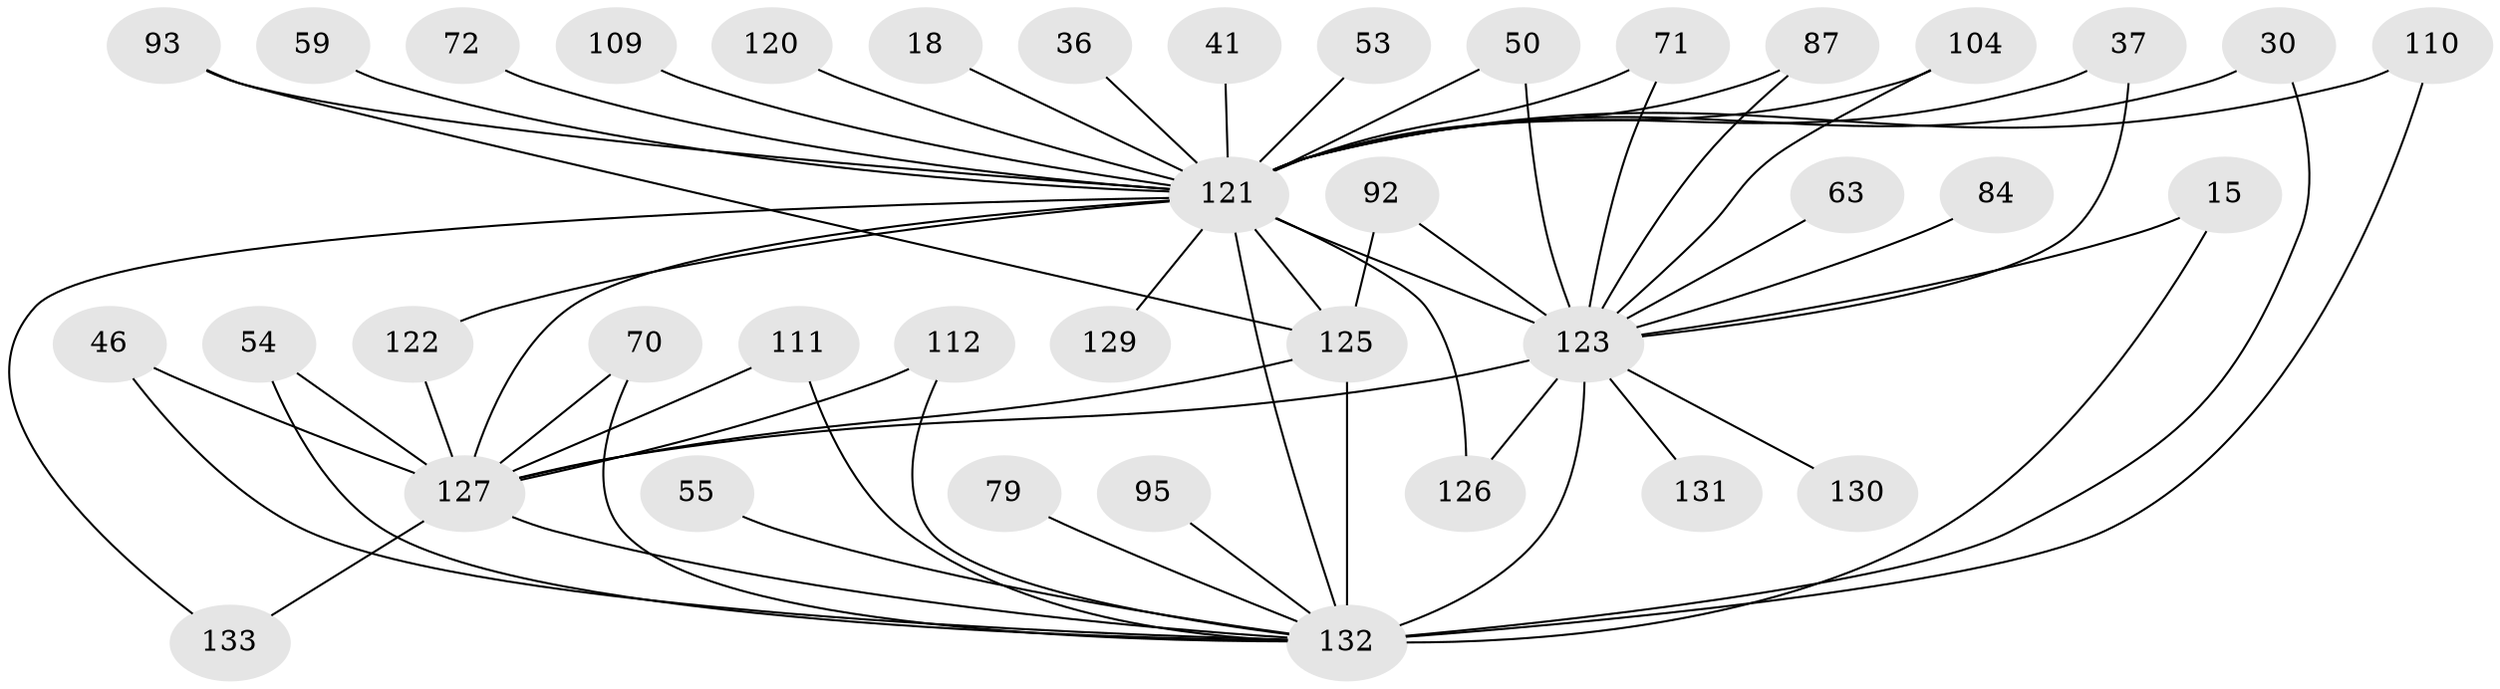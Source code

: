 // original degree distribution, {30: 0.015037593984962405, 17: 0.007518796992481203, 23: 0.015037593984962405, 25: 0.007518796992481203, 19: 0.015037593984962405, 27: 0.007518796992481203, 13: 0.007518796992481203, 3: 0.19548872180451127, 6: 0.05263157894736842, 9: 0.007518796992481203, 2: 0.5263157894736842, 5: 0.03007518796992481, 4: 0.09774436090225563, 8: 0.007518796992481203, 7: 0.007518796992481203}
// Generated by graph-tools (version 1.1) at 2025/48/03/04/25 21:48:58]
// undirected, 39 vertices, 61 edges
graph export_dot {
graph [start="1"]
  node [color=gray90,style=filled];
  15;
  18;
  30 [super="+12"];
  36;
  37 [super="+26"];
  41;
  46;
  50;
  53;
  54;
  55;
  59;
  63;
  70 [super="+13+57+67"];
  71;
  72 [super="+52"];
  79 [super="+11"];
  84;
  87;
  92;
  93 [super="+25"];
  95;
  104 [super="+83"];
  109;
  110;
  111;
  112;
  120;
  121 [super="+27+119+8+3"];
  122;
  123 [super="+113+118+80"];
  125 [super="+100+116"];
  126 [super="+48+77+74"];
  127 [super="+102+117+114+19+82+38"];
  129;
  130 [super="+97"];
  131;
  132 [super="+115+128"];
  133;
  15 -- 123;
  15 -- 132 [weight=2];
  18 -- 121;
  30 -- 121;
  30 -- 132 [weight=2];
  36 -- 121;
  37 -- 121 [weight=3];
  37 -- 123;
  41 -- 121;
  46 -- 127;
  46 -- 132;
  50 -- 121;
  50 -- 123;
  53 -- 121 [weight=2];
  54 -- 127;
  54 -- 132;
  55 -- 132 [weight=2];
  59 -- 121 [weight=2];
  63 -- 123 [weight=2];
  70 -- 127 [weight=2];
  70 -- 132 [weight=2];
  71 -- 121;
  71 -- 123;
  72 -- 121 [weight=3];
  79 -- 132 [weight=3];
  84 -- 123;
  87 -- 121;
  87 -- 123;
  92 -- 125;
  92 -- 123;
  93 -- 121 [weight=2];
  93 -- 125;
  95 -- 132;
  104 -- 121;
  104 -- 123;
  109 -- 121 [weight=2];
  110 -- 121;
  110 -- 132;
  111 -- 127;
  111 -- 132;
  112 -- 127;
  112 -- 132;
  120 -- 121 [weight=2];
  121 -- 126 [weight=7];
  121 -- 129 [weight=2];
  121 -- 133;
  121 -- 122;
  121 -- 127 [weight=18];
  121 -- 123 [weight=23];
  121 -- 125 [weight=2];
  121 -- 132 [weight=11];
  122 -- 127;
  123 -- 130 [weight=3];
  123 -- 131 [weight=2];
  123 -- 132 [weight=20];
  123 -- 127 [weight=18];
  123 -- 126;
  125 -- 127 [weight=3];
  125 -- 132 [weight=7];
  127 -- 133;
  127 -- 132 [weight=6];
}
